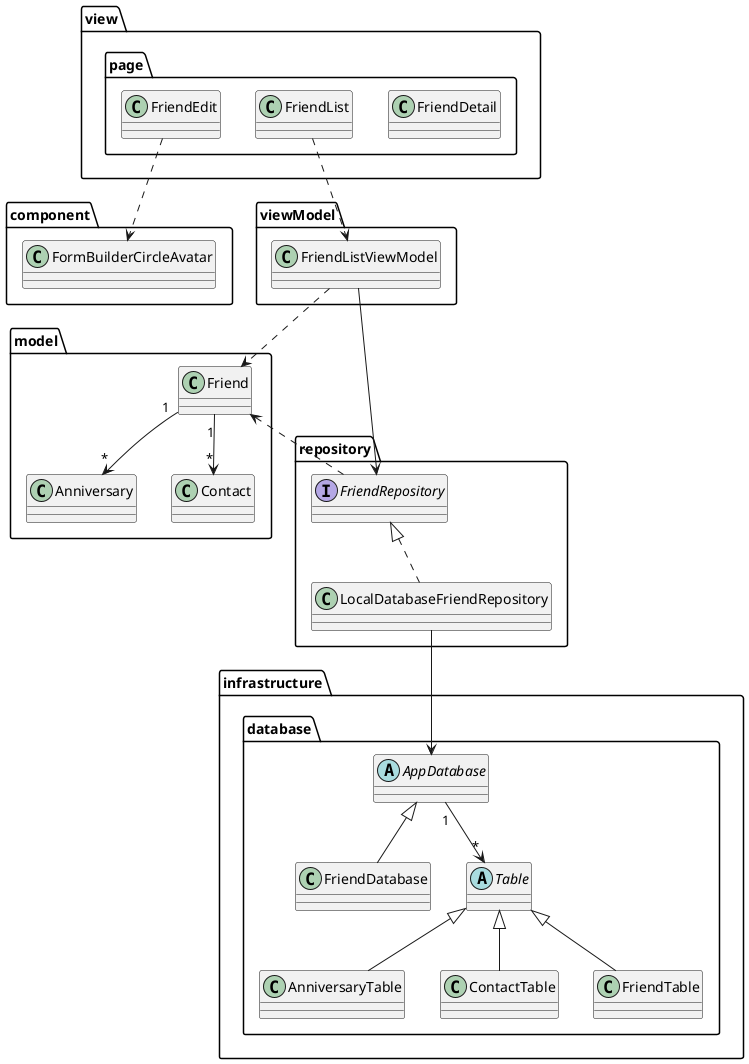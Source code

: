 @startuml

package view {
    package page {
        class FriendDetail
        class FriendEdit
        class FriendList
    }
}

package component {
    class FormBuilderCircleAvatar
}

package viewModel {
    class FriendListViewModel
}

package model {
    class Anniversary
    class Contact
    class Friend
}

package repository {
    interface FriendRepository
    class LocalDatabaseFriendRepository
}

package infrastructure {
    package database {
        class AnniversaryTable
        abstract AppDatabase
        class ContactTable
        class FriendDatabase
        class FriendTable
        abstract Table
    }
}

FriendList ..> FriendListViewModel

FriendEdit ..> FormBuilderCircleAvatar

FriendListViewModel ..> Friend
FriendListViewModel --> FriendRepository

Friend "1" --> "*" Anniversary
Friend "1" --> "*" Contact

FriendRepository .up.> Friend

FriendRepository <|.. LocalDatabaseFriendRepository

LocalDatabaseFriendRepository --> AppDatabase

AppDatabase <|-- FriendDatabase
Table <|-- AnniversaryTable
Table <|-- ContactTable
Table <|-- FriendTable
AppDatabase "1" --> "*" Table

@enduml